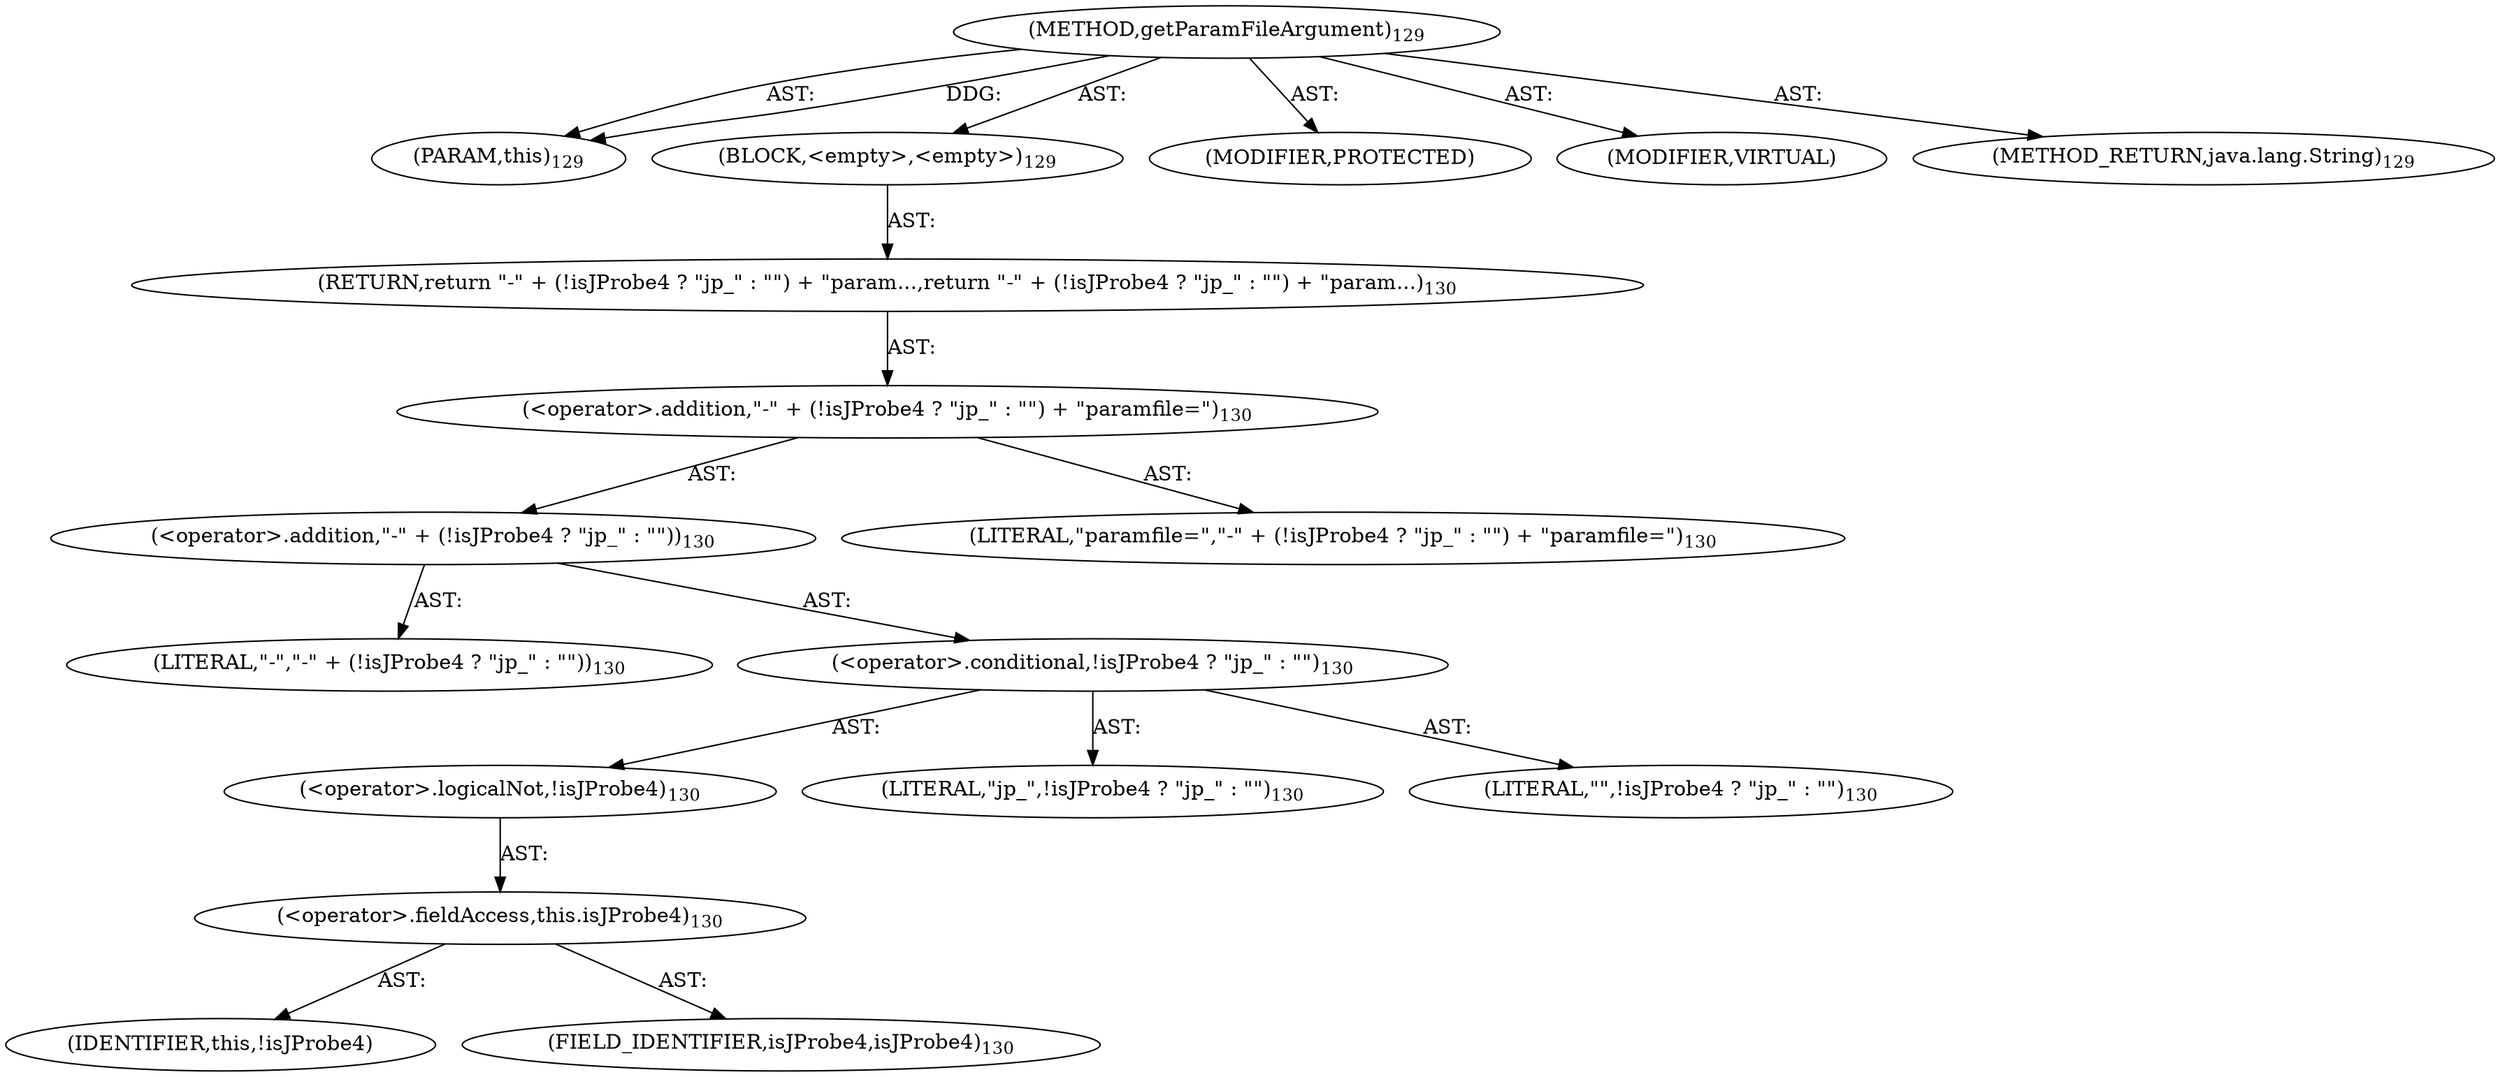 digraph "getParamFileArgument" {  
"111669149701" [label = <(METHOD,getParamFileArgument)<SUB>129</SUB>> ]
"115964117000" [label = <(PARAM,this)<SUB>129</SUB>> ]
"25769803790" [label = <(BLOCK,&lt;empty&gt;,&lt;empty&gt;)<SUB>129</SUB>> ]
"146028888068" [label = <(RETURN,return &quot;-&quot; + (!isJProbe4 ? &quot;jp_&quot; : &quot;&quot;) + &quot;param...,return &quot;-&quot; + (!isJProbe4 ? &quot;jp_&quot; : &quot;&quot;) + &quot;param...)<SUB>130</SUB>> ]
"30064771122" [label = <(&lt;operator&gt;.addition,&quot;-&quot; + (!isJProbe4 ? &quot;jp_&quot; : &quot;&quot;) + &quot;paramfile=&quot;)<SUB>130</SUB>> ]
"30064771123" [label = <(&lt;operator&gt;.addition,&quot;-&quot; + (!isJProbe4 ? &quot;jp_&quot; : &quot;&quot;))<SUB>130</SUB>> ]
"90194313228" [label = <(LITERAL,&quot;-&quot;,&quot;-&quot; + (!isJProbe4 ? &quot;jp_&quot; : &quot;&quot;))<SUB>130</SUB>> ]
"30064771124" [label = <(&lt;operator&gt;.conditional,!isJProbe4 ? &quot;jp_&quot; : &quot;&quot;)<SUB>130</SUB>> ]
"30064771125" [label = <(&lt;operator&gt;.logicalNot,!isJProbe4)<SUB>130</SUB>> ]
"30064771126" [label = <(&lt;operator&gt;.fieldAccess,this.isJProbe4)<SUB>130</SUB>> ]
"68719476772" [label = <(IDENTIFIER,this,!isJProbe4)> ]
"55834574868" [label = <(FIELD_IDENTIFIER,isJProbe4,isJProbe4)<SUB>130</SUB>> ]
"90194313229" [label = <(LITERAL,&quot;jp_&quot;,!isJProbe4 ? &quot;jp_&quot; : &quot;&quot;)<SUB>130</SUB>> ]
"90194313230" [label = <(LITERAL,&quot;&quot;,!isJProbe4 ? &quot;jp_&quot; : &quot;&quot;)<SUB>130</SUB>> ]
"90194313231" [label = <(LITERAL,&quot;paramfile=&quot;,&quot;-&quot; + (!isJProbe4 ? &quot;jp_&quot; : &quot;&quot;) + &quot;paramfile=&quot;)<SUB>130</SUB>> ]
"133143986192" [label = <(MODIFIER,PROTECTED)> ]
"133143986193" [label = <(MODIFIER,VIRTUAL)> ]
"128849018885" [label = <(METHOD_RETURN,java.lang.String)<SUB>129</SUB>> ]
  "111669149701" -> "115964117000"  [ label = "AST: "] 
  "111669149701" -> "25769803790"  [ label = "AST: "] 
  "111669149701" -> "133143986192"  [ label = "AST: "] 
  "111669149701" -> "133143986193"  [ label = "AST: "] 
  "111669149701" -> "128849018885"  [ label = "AST: "] 
  "25769803790" -> "146028888068"  [ label = "AST: "] 
  "146028888068" -> "30064771122"  [ label = "AST: "] 
  "30064771122" -> "30064771123"  [ label = "AST: "] 
  "30064771122" -> "90194313231"  [ label = "AST: "] 
  "30064771123" -> "90194313228"  [ label = "AST: "] 
  "30064771123" -> "30064771124"  [ label = "AST: "] 
  "30064771124" -> "30064771125"  [ label = "AST: "] 
  "30064771124" -> "90194313229"  [ label = "AST: "] 
  "30064771124" -> "90194313230"  [ label = "AST: "] 
  "30064771125" -> "30064771126"  [ label = "AST: "] 
  "30064771126" -> "68719476772"  [ label = "AST: "] 
  "30064771126" -> "55834574868"  [ label = "AST: "] 
  "111669149701" -> "115964117000"  [ label = "DDG: "] 
}

